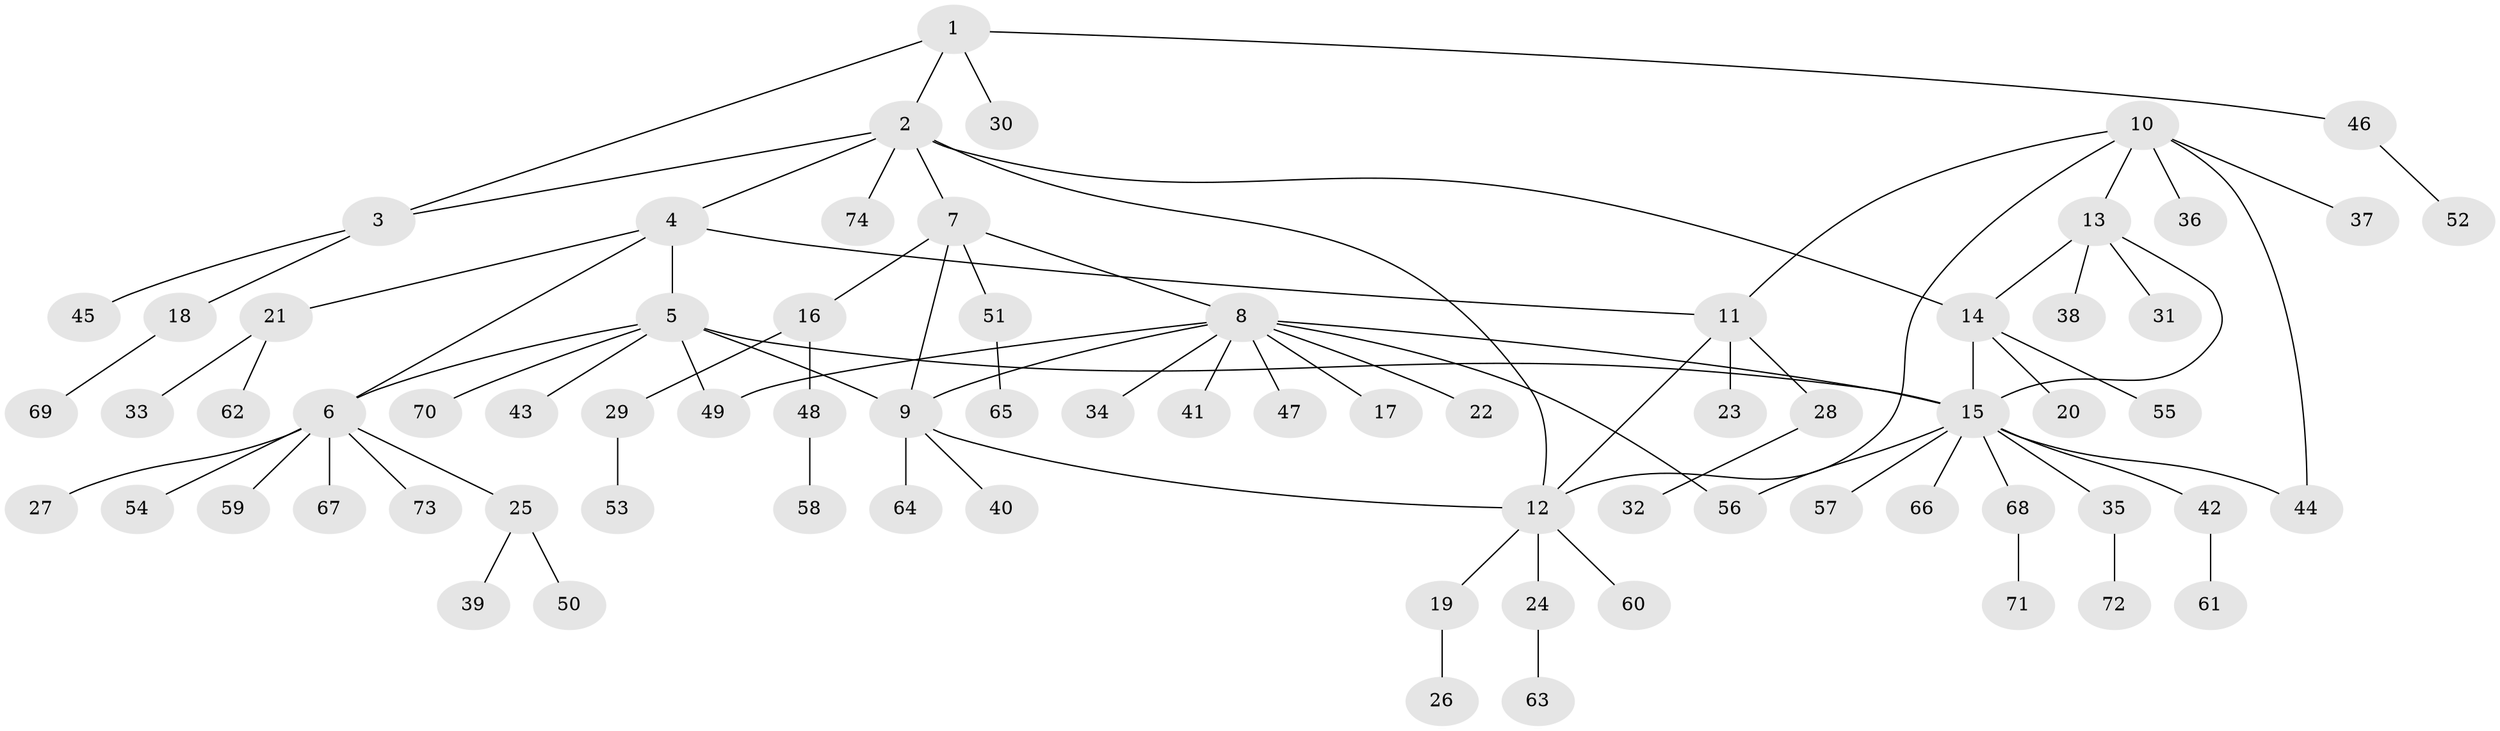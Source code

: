// Generated by graph-tools (version 1.1) at 2025/02/03/09/25 03:02:48]
// undirected, 74 vertices, 87 edges
graph export_dot {
graph [start="1"]
  node [color=gray90,style=filled];
  1;
  2;
  3;
  4;
  5;
  6;
  7;
  8;
  9;
  10;
  11;
  12;
  13;
  14;
  15;
  16;
  17;
  18;
  19;
  20;
  21;
  22;
  23;
  24;
  25;
  26;
  27;
  28;
  29;
  30;
  31;
  32;
  33;
  34;
  35;
  36;
  37;
  38;
  39;
  40;
  41;
  42;
  43;
  44;
  45;
  46;
  47;
  48;
  49;
  50;
  51;
  52;
  53;
  54;
  55;
  56;
  57;
  58;
  59;
  60;
  61;
  62;
  63;
  64;
  65;
  66;
  67;
  68;
  69;
  70;
  71;
  72;
  73;
  74;
  1 -- 2;
  1 -- 3;
  1 -- 30;
  1 -- 46;
  2 -- 3;
  2 -- 4;
  2 -- 7;
  2 -- 12;
  2 -- 14;
  2 -- 74;
  3 -- 18;
  3 -- 45;
  4 -- 5;
  4 -- 6;
  4 -- 11;
  4 -- 21;
  5 -- 6;
  5 -- 9;
  5 -- 15;
  5 -- 43;
  5 -- 49;
  5 -- 70;
  6 -- 25;
  6 -- 27;
  6 -- 54;
  6 -- 59;
  6 -- 67;
  6 -- 73;
  7 -- 8;
  7 -- 9;
  7 -- 16;
  7 -- 51;
  8 -- 9;
  8 -- 15;
  8 -- 17;
  8 -- 22;
  8 -- 34;
  8 -- 41;
  8 -- 47;
  8 -- 49;
  8 -- 56;
  9 -- 12;
  9 -- 40;
  9 -- 64;
  10 -- 11;
  10 -- 12;
  10 -- 13;
  10 -- 36;
  10 -- 37;
  10 -- 44;
  11 -- 12;
  11 -- 23;
  11 -- 28;
  12 -- 19;
  12 -- 24;
  12 -- 60;
  13 -- 14;
  13 -- 15;
  13 -- 31;
  13 -- 38;
  14 -- 15;
  14 -- 20;
  14 -- 55;
  15 -- 35;
  15 -- 42;
  15 -- 44;
  15 -- 56;
  15 -- 57;
  15 -- 66;
  15 -- 68;
  16 -- 29;
  16 -- 48;
  18 -- 69;
  19 -- 26;
  21 -- 33;
  21 -- 62;
  24 -- 63;
  25 -- 39;
  25 -- 50;
  28 -- 32;
  29 -- 53;
  35 -- 72;
  42 -- 61;
  46 -- 52;
  48 -- 58;
  51 -- 65;
  68 -- 71;
}
